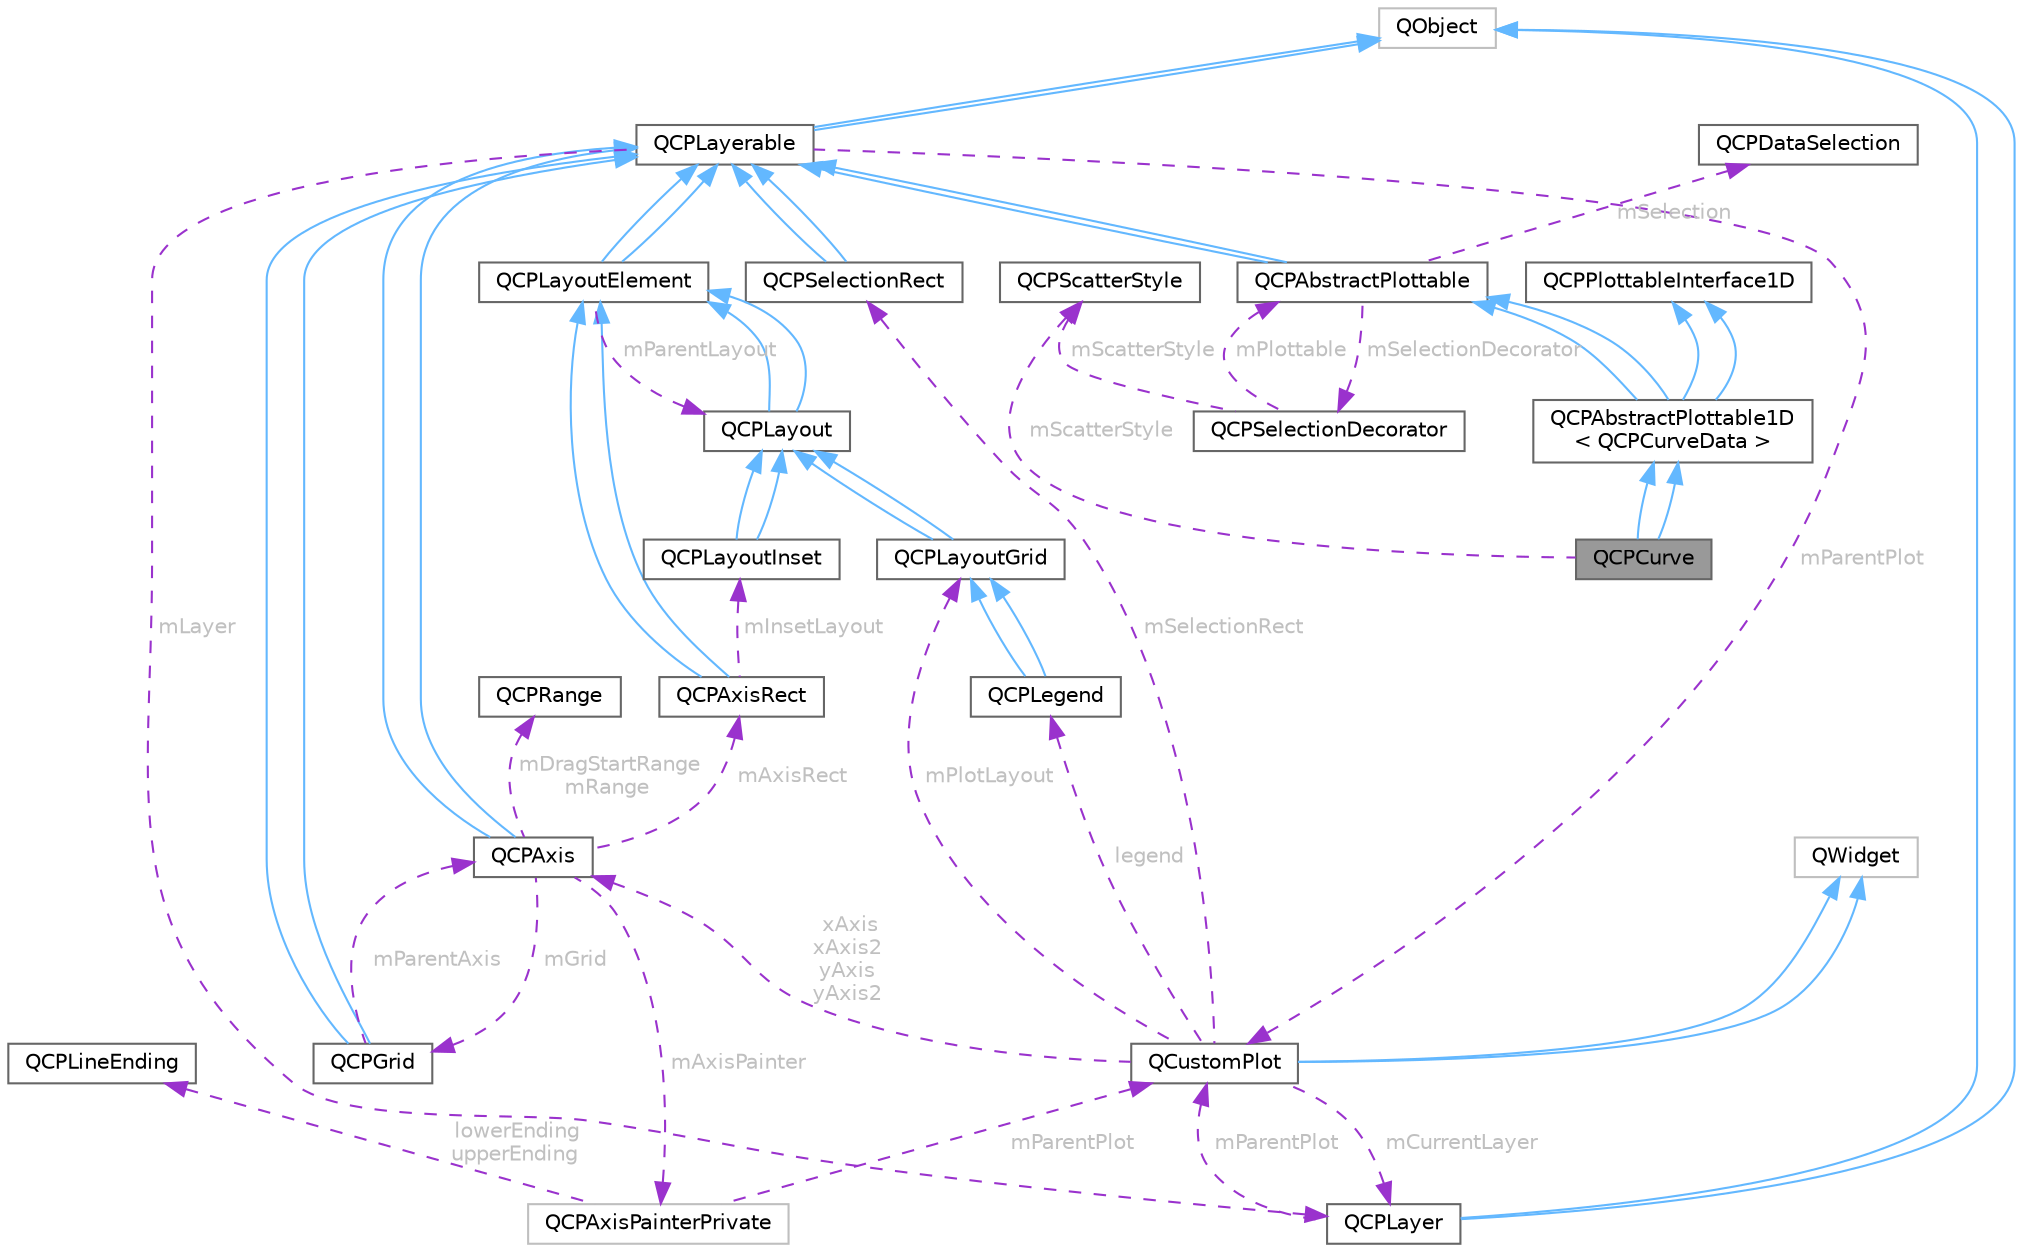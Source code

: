 digraph "QCPCurve"
{
 // LATEX_PDF_SIZE
  bgcolor="transparent";
  edge [fontname=Helvetica,fontsize=10,labelfontname=Helvetica,labelfontsize=10];
  node [fontname=Helvetica,fontsize=10,shape=box,height=0.2,width=0.4];
  Node1 [id="Node000001",label="QCPCurve",height=0.2,width=0.4,color="gray40", fillcolor="grey60", style="filled", fontcolor="black",tooltip="A plottable representing a parametric curve in a plot."];
  Node2 -> Node1 [id="edge1_Node000001_Node000002",dir="back",color="steelblue1",style="solid",tooltip=" "];
  Node2 [id="Node000002",label="QCPAbstractPlottable1D\l\< QCPCurveData \>",height=0.2,width=0.4,color="gray40", fillcolor="white", style="filled",URL="$class_q_c_p_abstract_plottable1_d.html",tooltip=" "];
  Node3 -> Node2 [id="edge2_Node000002_Node000003",dir="back",color="steelblue1",style="solid",tooltip=" "];
  Node3 [id="Node000003",label="QCPAbstractPlottable",height=0.2,width=0.4,color="gray40", fillcolor="white", style="filled",URL="$class_q_c_p_abstract_plottable.html",tooltip="The abstract base class for all data representing objects in a plot."];
  Node4 -> Node3 [id="edge3_Node000003_Node000004",dir="back",color="steelblue1",style="solid",tooltip=" "];
  Node4 [id="Node000004",label="QCPLayerable",height=0.2,width=0.4,color="gray40", fillcolor="white", style="filled",URL="$class_q_c_p_layerable.html",tooltip="Base class for all drawable objects."];
  Node5 -> Node4 [id="edge4_Node000004_Node000005",dir="back",color="steelblue1",style="solid",tooltip=" "];
  Node5 [id="Node000005",label="QObject",height=0.2,width=0.4,color="grey75", fillcolor="white", style="filled",tooltip=" "];
  Node5 -> Node4 [id="edge5_Node000004_Node000005",dir="back",color="steelblue1",style="solid",tooltip=" "];
  Node6 -> Node4 [id="edge6_Node000004_Node000006",dir="back",color="darkorchid3",style="dashed",tooltip=" ",label=" mParentPlot",fontcolor="grey" ];
  Node6 [id="Node000006",label="QCustomPlot",height=0.2,width=0.4,color="gray40", fillcolor="white", style="filled",URL="$class_q_custom_plot.html",tooltip="The central class of the library. This is the QWidget which displays the plot and interacts with the ..."];
  Node7 -> Node6 [id="edge7_Node000006_Node000007",dir="back",color="steelblue1",style="solid",tooltip=" "];
  Node7 [id="Node000007",label="QWidget",height=0.2,width=0.4,color="grey75", fillcolor="white", style="filled",tooltip=" "];
  Node7 -> Node6 [id="edge8_Node000006_Node000007",dir="back",color="steelblue1",style="solid",tooltip=" "];
  Node8 -> Node6 [id="edge9_Node000006_Node000008",dir="back",color="darkorchid3",style="dashed",tooltip=" ",label=" xAxis\nxAxis2\nyAxis\nyAxis2",fontcolor="grey" ];
  Node8 [id="Node000008",label="QCPAxis",height=0.2,width=0.4,color="gray40", fillcolor="white", style="filled",URL="$class_q_c_p_axis.html",tooltip="Manages a single axis inside a QCustomPlot."];
  Node4 -> Node8 [id="edge10_Node000008_Node000004",dir="back",color="steelblue1",style="solid",tooltip=" "];
  Node4 -> Node8 [id="edge11_Node000008_Node000004",dir="back",color="steelblue1",style="solid",tooltip=" "];
  Node9 -> Node8 [id="edge12_Node000008_Node000009",dir="back",color="darkorchid3",style="dashed",tooltip=" ",label=" mAxisRect",fontcolor="grey" ];
  Node9 [id="Node000009",label="QCPAxisRect",height=0.2,width=0.4,color="gray40", fillcolor="white", style="filled",URL="$class_q_c_p_axis_rect.html",tooltip="Holds multiple axes and arranges them in a rectangular shape."];
  Node10 -> Node9 [id="edge13_Node000009_Node000010",dir="back",color="steelblue1",style="solid",tooltip=" "];
  Node10 [id="Node000010",label="QCPLayoutElement",height=0.2,width=0.4,color="gray40", fillcolor="white", style="filled",URL="$class_q_c_p_layout_element.html",tooltip="The abstract base class for all objects that form the layout system."];
  Node4 -> Node10 [id="edge14_Node000010_Node000004",dir="back",color="steelblue1",style="solid",tooltip=" "];
  Node4 -> Node10 [id="edge15_Node000010_Node000004",dir="back",color="steelblue1",style="solid",tooltip=" "];
  Node11 -> Node10 [id="edge16_Node000010_Node000011",dir="back",color="darkorchid3",style="dashed",tooltip=" ",label=" mParentLayout",fontcolor="grey" ];
  Node11 [id="Node000011",label="QCPLayout",height=0.2,width=0.4,color="gray40", fillcolor="white", style="filled",URL="$class_q_c_p_layout.html",tooltip="The abstract base class for layouts."];
  Node10 -> Node11 [id="edge17_Node000011_Node000010",dir="back",color="steelblue1",style="solid",tooltip=" "];
  Node10 -> Node11 [id="edge18_Node000011_Node000010",dir="back",color="steelblue1",style="solid",tooltip=" "];
  Node10 -> Node9 [id="edge19_Node000009_Node000010",dir="back",color="steelblue1",style="solid",tooltip=" "];
  Node12 -> Node9 [id="edge20_Node000009_Node000012",dir="back",color="darkorchid3",style="dashed",tooltip=" ",label=" mInsetLayout",fontcolor="grey" ];
  Node12 [id="Node000012",label="QCPLayoutInset",height=0.2,width=0.4,color="gray40", fillcolor="white", style="filled",URL="$class_q_c_p_layout_inset.html",tooltip="A layout that places child elements aligned to the border or arbitrarily positioned."];
  Node11 -> Node12 [id="edge21_Node000012_Node000011",dir="back",color="steelblue1",style="solid",tooltip=" "];
  Node11 -> Node12 [id="edge22_Node000012_Node000011",dir="back",color="steelblue1",style="solid",tooltip=" "];
  Node13 -> Node8 [id="edge23_Node000008_Node000013",dir="back",color="darkorchid3",style="dashed",tooltip=" ",label=" mDragStartRange\nmRange",fontcolor="grey" ];
  Node13 [id="Node000013",label="QCPRange",height=0.2,width=0.4,color="gray40", fillcolor="white", style="filled",URL="$class_q_c_p_range.html",tooltip="Represents the range an axis is encompassing."];
  Node14 -> Node8 [id="edge24_Node000008_Node000014",dir="back",color="darkorchid3",style="dashed",tooltip=" ",label=" mGrid",fontcolor="grey" ];
  Node14 [id="Node000014",label="QCPGrid",height=0.2,width=0.4,color="gray40", fillcolor="white", style="filled",URL="$class_q_c_p_grid.html",tooltip="Responsible for drawing the grid of a QCPAxis."];
  Node4 -> Node14 [id="edge25_Node000014_Node000004",dir="back",color="steelblue1",style="solid",tooltip=" "];
  Node4 -> Node14 [id="edge26_Node000014_Node000004",dir="back",color="steelblue1",style="solid",tooltip=" "];
  Node8 -> Node14 [id="edge27_Node000014_Node000008",dir="back",color="darkorchid3",style="dashed",tooltip=" ",label=" mParentAxis",fontcolor="grey" ];
  Node15 -> Node8 [id="edge28_Node000008_Node000015",dir="back",color="darkorchid3",style="dashed",tooltip=" ",label=" mAxisPainter",fontcolor="grey" ];
  Node15 [id="Node000015",label="QCPAxisPainterPrivate",height=0.2,width=0.4,color="grey75", fillcolor="white", style="filled",URL="$class_q_c_p_axis_painter_private.html",tooltip=" "];
  Node16 -> Node15 [id="edge29_Node000015_Node000016",dir="back",color="darkorchid3",style="dashed",tooltip=" ",label=" lowerEnding\nupperEnding",fontcolor="grey" ];
  Node16 [id="Node000016",label="QCPLineEnding",height=0.2,width=0.4,color="gray40", fillcolor="white", style="filled",URL="$class_q_c_p_line_ending.html",tooltip="Handles the different ending decorations for line-like items."];
  Node6 -> Node15 [id="edge30_Node000015_Node000006",dir="back",color="darkorchid3",style="dashed",tooltip=" ",label=" mParentPlot",fontcolor="grey" ];
  Node17 -> Node6 [id="edge31_Node000006_Node000017",dir="back",color="darkorchid3",style="dashed",tooltip=" ",label=" legend",fontcolor="grey" ];
  Node17 [id="Node000017",label="QCPLegend",height=0.2,width=0.4,color="gray40", fillcolor="white", style="filled",URL="$class_q_c_p_legend.html",tooltip="Manages a legend inside a QCustomPlot."];
  Node18 -> Node17 [id="edge32_Node000017_Node000018",dir="back",color="steelblue1",style="solid",tooltip=" "];
  Node18 [id="Node000018",label="QCPLayoutGrid",height=0.2,width=0.4,color="gray40", fillcolor="white", style="filled",URL="$class_q_c_p_layout_grid.html",tooltip="A layout that arranges child elements in a grid."];
  Node11 -> Node18 [id="edge33_Node000018_Node000011",dir="back",color="steelblue1",style="solid",tooltip=" "];
  Node11 -> Node18 [id="edge34_Node000018_Node000011",dir="back",color="steelblue1",style="solid",tooltip=" "];
  Node18 -> Node17 [id="edge35_Node000017_Node000018",dir="back",color="steelblue1",style="solid",tooltip=" "];
  Node18 -> Node6 [id="edge36_Node000006_Node000018",dir="back",color="darkorchid3",style="dashed",tooltip=" ",label=" mPlotLayout",fontcolor="grey" ];
  Node19 -> Node6 [id="edge37_Node000006_Node000019",dir="back",color="darkorchid3",style="dashed",tooltip=" ",label=" mCurrentLayer",fontcolor="grey" ];
  Node19 [id="Node000019",label="QCPLayer",height=0.2,width=0.4,color="gray40", fillcolor="white", style="filled",URL="$class_q_c_p_layer.html",tooltip="A layer that may contain objects, to control the rendering order."];
  Node5 -> Node19 [id="edge38_Node000019_Node000005",dir="back",color="steelblue1",style="solid",tooltip=" "];
  Node5 -> Node19 [id="edge39_Node000019_Node000005",dir="back",color="steelblue1",style="solid",tooltip=" "];
  Node6 -> Node19 [id="edge40_Node000019_Node000006",dir="back",color="darkorchid3",style="dashed",tooltip=" ",label=" mParentPlot",fontcolor="grey" ];
  Node20 -> Node6 [id="edge41_Node000006_Node000020",dir="back",color="darkorchid3",style="dashed",tooltip=" ",label=" mSelectionRect",fontcolor="grey" ];
  Node20 [id="Node000020",label="QCPSelectionRect",height=0.2,width=0.4,color="gray40", fillcolor="white", style="filled",URL="$class_q_c_p_selection_rect.html",tooltip="Provides rect/rubber-band data selection and range zoom interaction."];
  Node4 -> Node20 [id="edge42_Node000020_Node000004",dir="back",color="steelblue1",style="solid",tooltip=" "];
  Node4 -> Node20 [id="edge43_Node000020_Node000004",dir="back",color="steelblue1",style="solid",tooltip=" "];
  Node19 -> Node4 [id="edge44_Node000004_Node000019",dir="back",color="darkorchid3",style="dashed",tooltip=" ",label=" mLayer",fontcolor="grey" ];
  Node4 -> Node3 [id="edge45_Node000003_Node000004",dir="back",color="steelblue1",style="solid",tooltip=" "];
  Node21 -> Node3 [id="edge46_Node000003_Node000021",dir="back",color="darkorchid3",style="dashed",tooltip=" ",label=" mSelection",fontcolor="grey" ];
  Node21 [id="Node000021",label="QCPDataSelection",height=0.2,width=0.4,color="gray40", fillcolor="white", style="filled",URL="$class_q_c_p_data_selection.html",tooltip="Describes a data set by holding multiple QCPDataRange instances."];
  Node22 -> Node3 [id="edge47_Node000003_Node000022",dir="back",color="darkorchid3",style="dashed",tooltip=" ",label=" mSelectionDecorator",fontcolor="grey" ];
  Node22 [id="Node000022",label="QCPSelectionDecorator",height=0.2,width=0.4,color="gray40", fillcolor="white", style="filled",URL="$class_q_c_p_selection_decorator.html",tooltip="Controls how a plottable's data selection is drawn."];
  Node23 -> Node22 [id="edge48_Node000022_Node000023",dir="back",color="darkorchid3",style="dashed",tooltip=" ",label=" mScatterStyle",fontcolor="grey" ];
  Node23 [id="Node000023",label="QCPScatterStyle",height=0.2,width=0.4,color="gray40", fillcolor="white", style="filled",URL="$class_q_c_p_scatter_style.html",tooltip="Represents the visual appearance of scatter points."];
  Node3 -> Node22 [id="edge49_Node000022_Node000003",dir="back",color="darkorchid3",style="dashed",tooltip=" ",label=" mPlottable",fontcolor="grey" ];
  Node24 -> Node2 [id="edge50_Node000002_Node000024",dir="back",color="steelblue1",style="solid",tooltip=" "];
  Node24 [id="Node000024",label="QCPPlottableInterface1D",height=0.2,width=0.4,color="gray40", fillcolor="white", style="filled",URL="$class_q_c_p_plottable_interface1_d.html",tooltip="Defines an abstract interface for one-dimensional plottables."];
  Node3 -> Node2 [id="edge51_Node000002_Node000003",dir="back",color="steelblue1",style="solid",tooltip=" "];
  Node24 -> Node2 [id="edge52_Node000002_Node000024",dir="back",color="steelblue1",style="solid",tooltip=" "];
  Node2 -> Node1 [id="edge53_Node000001_Node000002",dir="back",color="steelblue1",style="solid",tooltip=" "];
  Node23 -> Node1 [id="edge54_Node000001_Node000023",dir="back",color="darkorchid3",style="dashed",tooltip=" ",label=" mScatterStyle",fontcolor="grey" ];
}

